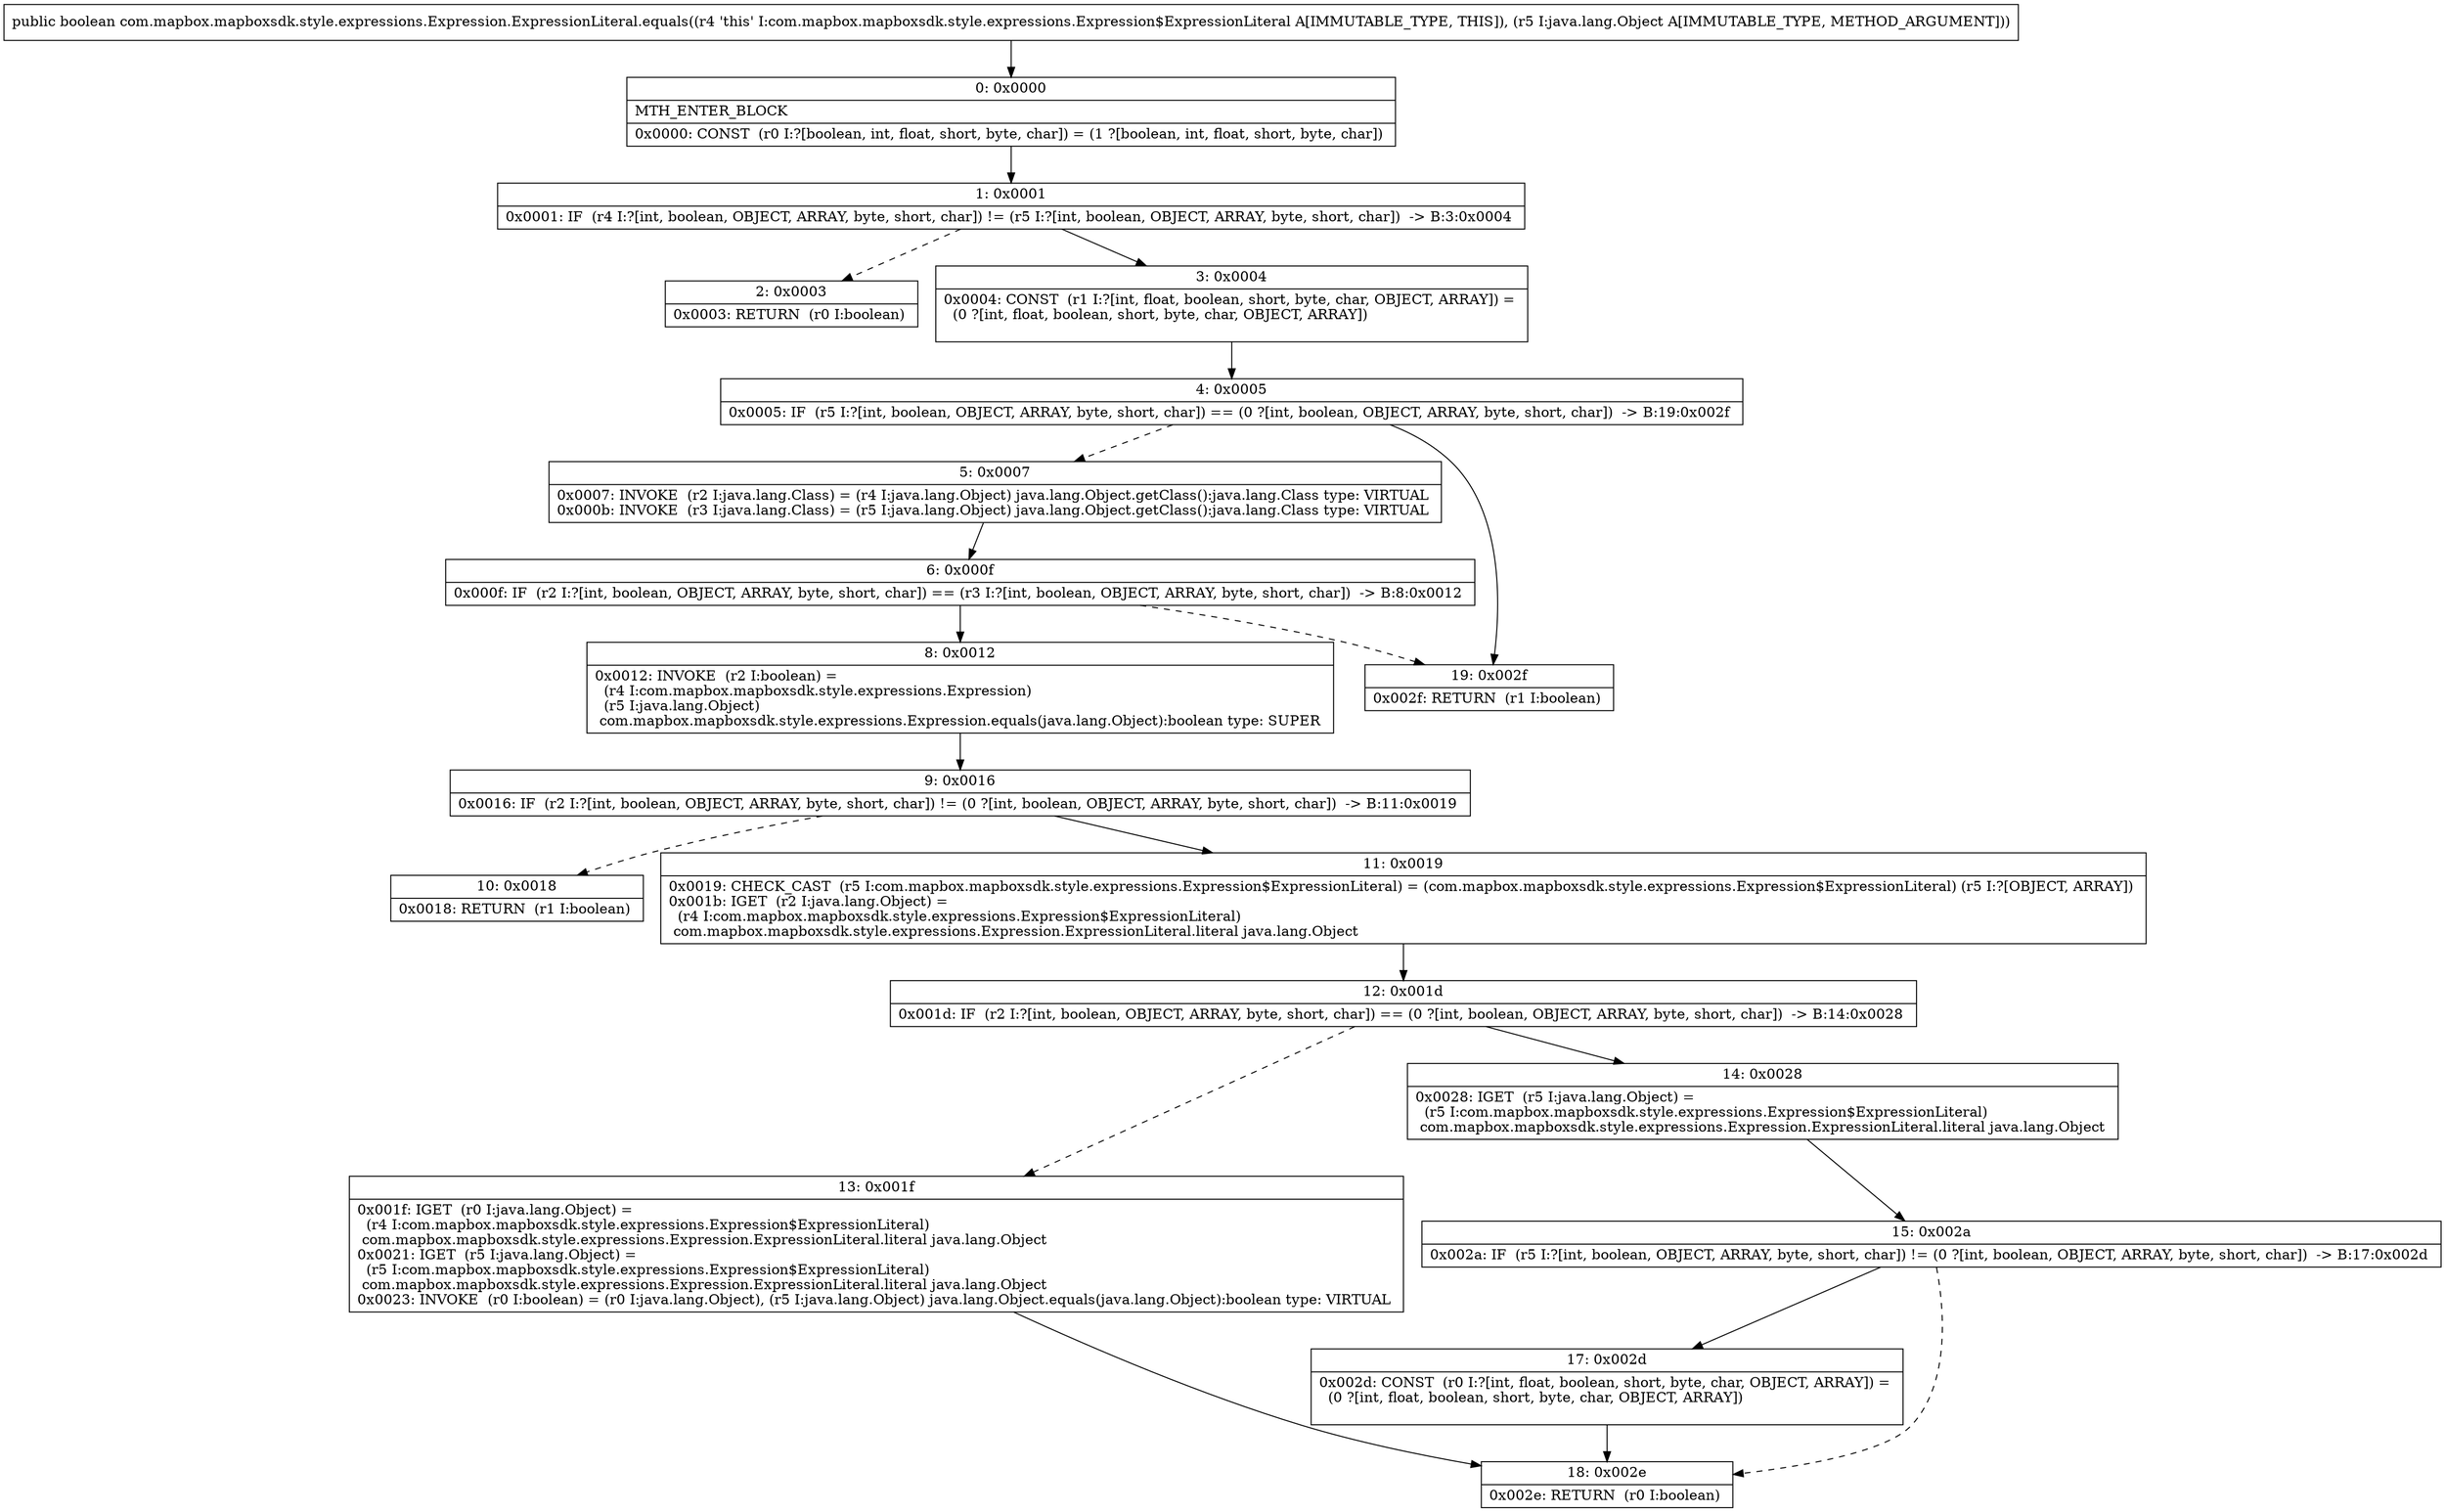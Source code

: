 digraph "CFG forcom.mapbox.mapboxsdk.style.expressions.Expression.ExpressionLiteral.equals(Ljava\/lang\/Object;)Z" {
Node_0 [shape=record,label="{0\:\ 0x0000|MTH_ENTER_BLOCK\l|0x0000: CONST  (r0 I:?[boolean, int, float, short, byte, char]) = (1 ?[boolean, int, float, short, byte, char]) \l}"];
Node_1 [shape=record,label="{1\:\ 0x0001|0x0001: IF  (r4 I:?[int, boolean, OBJECT, ARRAY, byte, short, char]) != (r5 I:?[int, boolean, OBJECT, ARRAY, byte, short, char])  \-\> B:3:0x0004 \l}"];
Node_2 [shape=record,label="{2\:\ 0x0003|0x0003: RETURN  (r0 I:boolean) \l}"];
Node_3 [shape=record,label="{3\:\ 0x0004|0x0004: CONST  (r1 I:?[int, float, boolean, short, byte, char, OBJECT, ARRAY]) = \l  (0 ?[int, float, boolean, short, byte, char, OBJECT, ARRAY])\l \l}"];
Node_4 [shape=record,label="{4\:\ 0x0005|0x0005: IF  (r5 I:?[int, boolean, OBJECT, ARRAY, byte, short, char]) == (0 ?[int, boolean, OBJECT, ARRAY, byte, short, char])  \-\> B:19:0x002f \l}"];
Node_5 [shape=record,label="{5\:\ 0x0007|0x0007: INVOKE  (r2 I:java.lang.Class) = (r4 I:java.lang.Object) java.lang.Object.getClass():java.lang.Class type: VIRTUAL \l0x000b: INVOKE  (r3 I:java.lang.Class) = (r5 I:java.lang.Object) java.lang.Object.getClass():java.lang.Class type: VIRTUAL \l}"];
Node_6 [shape=record,label="{6\:\ 0x000f|0x000f: IF  (r2 I:?[int, boolean, OBJECT, ARRAY, byte, short, char]) == (r3 I:?[int, boolean, OBJECT, ARRAY, byte, short, char])  \-\> B:8:0x0012 \l}"];
Node_8 [shape=record,label="{8\:\ 0x0012|0x0012: INVOKE  (r2 I:boolean) = \l  (r4 I:com.mapbox.mapboxsdk.style.expressions.Expression)\l  (r5 I:java.lang.Object)\l com.mapbox.mapboxsdk.style.expressions.Expression.equals(java.lang.Object):boolean type: SUPER \l}"];
Node_9 [shape=record,label="{9\:\ 0x0016|0x0016: IF  (r2 I:?[int, boolean, OBJECT, ARRAY, byte, short, char]) != (0 ?[int, boolean, OBJECT, ARRAY, byte, short, char])  \-\> B:11:0x0019 \l}"];
Node_10 [shape=record,label="{10\:\ 0x0018|0x0018: RETURN  (r1 I:boolean) \l}"];
Node_11 [shape=record,label="{11\:\ 0x0019|0x0019: CHECK_CAST  (r5 I:com.mapbox.mapboxsdk.style.expressions.Expression$ExpressionLiteral) = (com.mapbox.mapboxsdk.style.expressions.Expression$ExpressionLiteral) (r5 I:?[OBJECT, ARRAY]) \l0x001b: IGET  (r2 I:java.lang.Object) = \l  (r4 I:com.mapbox.mapboxsdk.style.expressions.Expression$ExpressionLiteral)\l com.mapbox.mapboxsdk.style.expressions.Expression.ExpressionLiteral.literal java.lang.Object \l}"];
Node_12 [shape=record,label="{12\:\ 0x001d|0x001d: IF  (r2 I:?[int, boolean, OBJECT, ARRAY, byte, short, char]) == (0 ?[int, boolean, OBJECT, ARRAY, byte, short, char])  \-\> B:14:0x0028 \l}"];
Node_13 [shape=record,label="{13\:\ 0x001f|0x001f: IGET  (r0 I:java.lang.Object) = \l  (r4 I:com.mapbox.mapboxsdk.style.expressions.Expression$ExpressionLiteral)\l com.mapbox.mapboxsdk.style.expressions.Expression.ExpressionLiteral.literal java.lang.Object \l0x0021: IGET  (r5 I:java.lang.Object) = \l  (r5 I:com.mapbox.mapboxsdk.style.expressions.Expression$ExpressionLiteral)\l com.mapbox.mapboxsdk.style.expressions.Expression.ExpressionLiteral.literal java.lang.Object \l0x0023: INVOKE  (r0 I:boolean) = (r0 I:java.lang.Object), (r5 I:java.lang.Object) java.lang.Object.equals(java.lang.Object):boolean type: VIRTUAL \l}"];
Node_14 [shape=record,label="{14\:\ 0x0028|0x0028: IGET  (r5 I:java.lang.Object) = \l  (r5 I:com.mapbox.mapboxsdk.style.expressions.Expression$ExpressionLiteral)\l com.mapbox.mapboxsdk.style.expressions.Expression.ExpressionLiteral.literal java.lang.Object \l}"];
Node_15 [shape=record,label="{15\:\ 0x002a|0x002a: IF  (r5 I:?[int, boolean, OBJECT, ARRAY, byte, short, char]) != (0 ?[int, boolean, OBJECT, ARRAY, byte, short, char])  \-\> B:17:0x002d \l}"];
Node_17 [shape=record,label="{17\:\ 0x002d|0x002d: CONST  (r0 I:?[int, float, boolean, short, byte, char, OBJECT, ARRAY]) = \l  (0 ?[int, float, boolean, short, byte, char, OBJECT, ARRAY])\l \l}"];
Node_18 [shape=record,label="{18\:\ 0x002e|0x002e: RETURN  (r0 I:boolean) \l}"];
Node_19 [shape=record,label="{19\:\ 0x002f|0x002f: RETURN  (r1 I:boolean) \l}"];
MethodNode[shape=record,label="{public boolean com.mapbox.mapboxsdk.style.expressions.Expression.ExpressionLiteral.equals((r4 'this' I:com.mapbox.mapboxsdk.style.expressions.Expression$ExpressionLiteral A[IMMUTABLE_TYPE, THIS]), (r5 I:java.lang.Object A[IMMUTABLE_TYPE, METHOD_ARGUMENT])) }"];
MethodNode -> Node_0;
Node_0 -> Node_1;
Node_1 -> Node_2[style=dashed];
Node_1 -> Node_3;
Node_3 -> Node_4;
Node_4 -> Node_5[style=dashed];
Node_4 -> Node_19;
Node_5 -> Node_6;
Node_6 -> Node_8;
Node_6 -> Node_19[style=dashed];
Node_8 -> Node_9;
Node_9 -> Node_10[style=dashed];
Node_9 -> Node_11;
Node_11 -> Node_12;
Node_12 -> Node_13[style=dashed];
Node_12 -> Node_14;
Node_13 -> Node_18;
Node_14 -> Node_15;
Node_15 -> Node_17;
Node_15 -> Node_18[style=dashed];
Node_17 -> Node_18;
}

